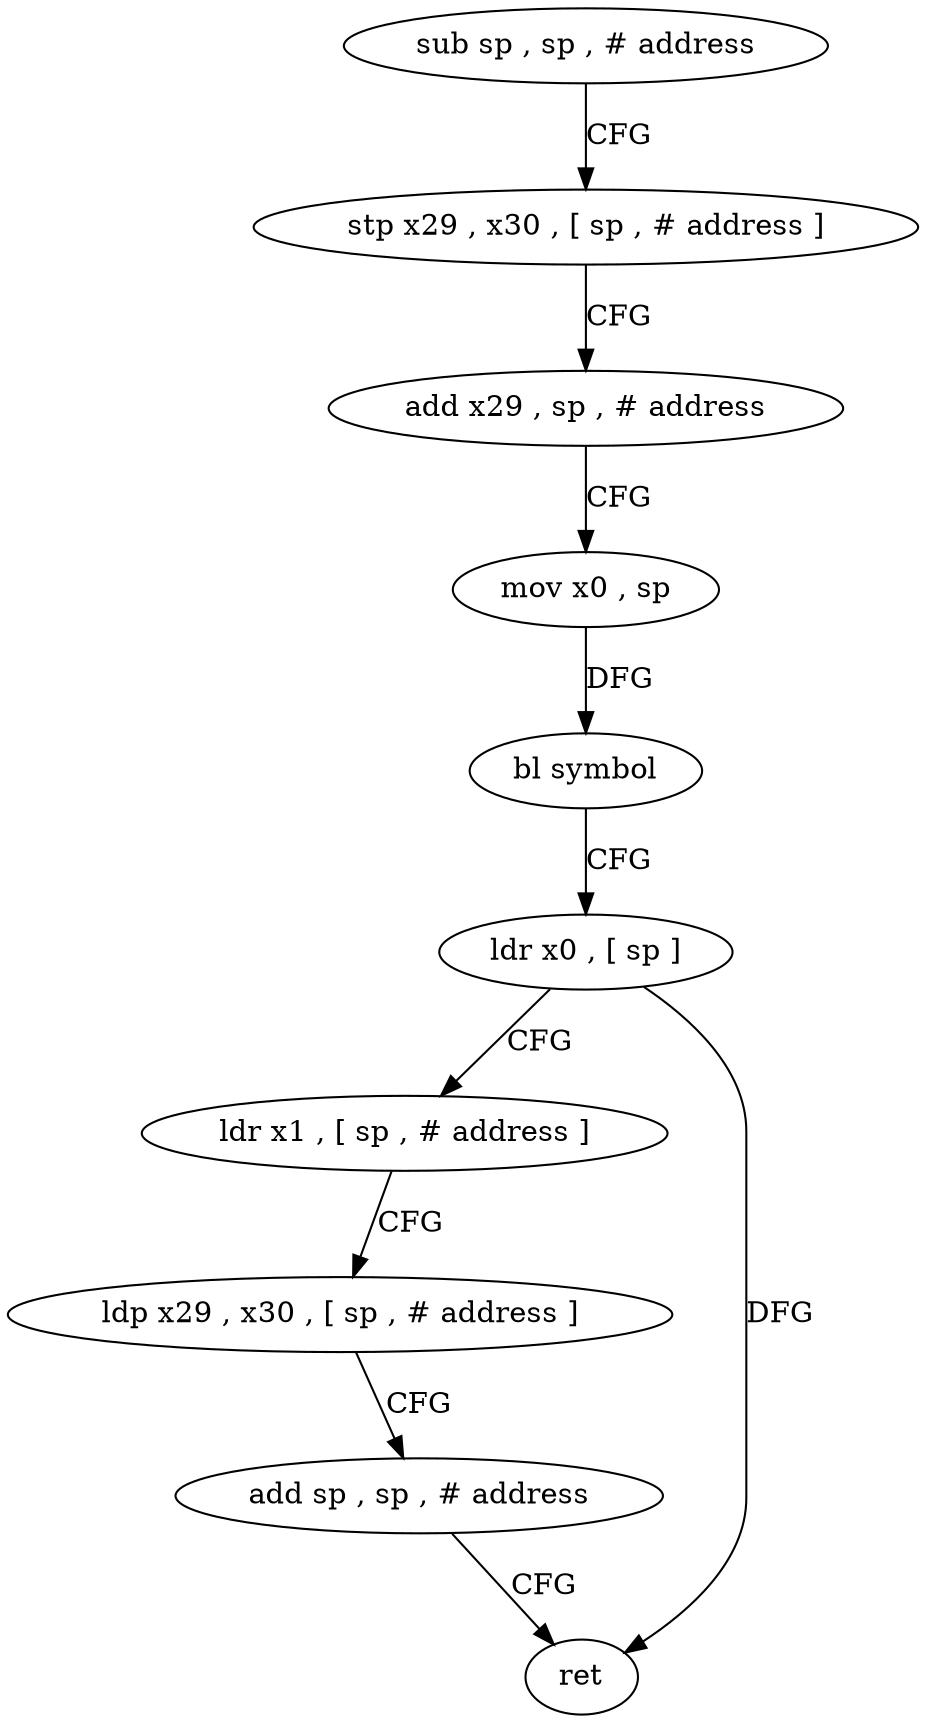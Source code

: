 digraph "func" {
"4317712" [label = "sub sp , sp , # address" ]
"4317716" [label = "stp x29 , x30 , [ sp , # address ]" ]
"4317720" [label = "add x29 , sp , # address" ]
"4317724" [label = "mov x0 , sp" ]
"4317728" [label = "bl symbol" ]
"4317732" [label = "ldr x0 , [ sp ]" ]
"4317736" [label = "ldr x1 , [ sp , # address ]" ]
"4317740" [label = "ldp x29 , x30 , [ sp , # address ]" ]
"4317744" [label = "add sp , sp , # address" ]
"4317748" [label = "ret" ]
"4317712" -> "4317716" [ label = "CFG" ]
"4317716" -> "4317720" [ label = "CFG" ]
"4317720" -> "4317724" [ label = "CFG" ]
"4317724" -> "4317728" [ label = "DFG" ]
"4317728" -> "4317732" [ label = "CFG" ]
"4317732" -> "4317736" [ label = "CFG" ]
"4317732" -> "4317748" [ label = "DFG" ]
"4317736" -> "4317740" [ label = "CFG" ]
"4317740" -> "4317744" [ label = "CFG" ]
"4317744" -> "4317748" [ label = "CFG" ]
}

